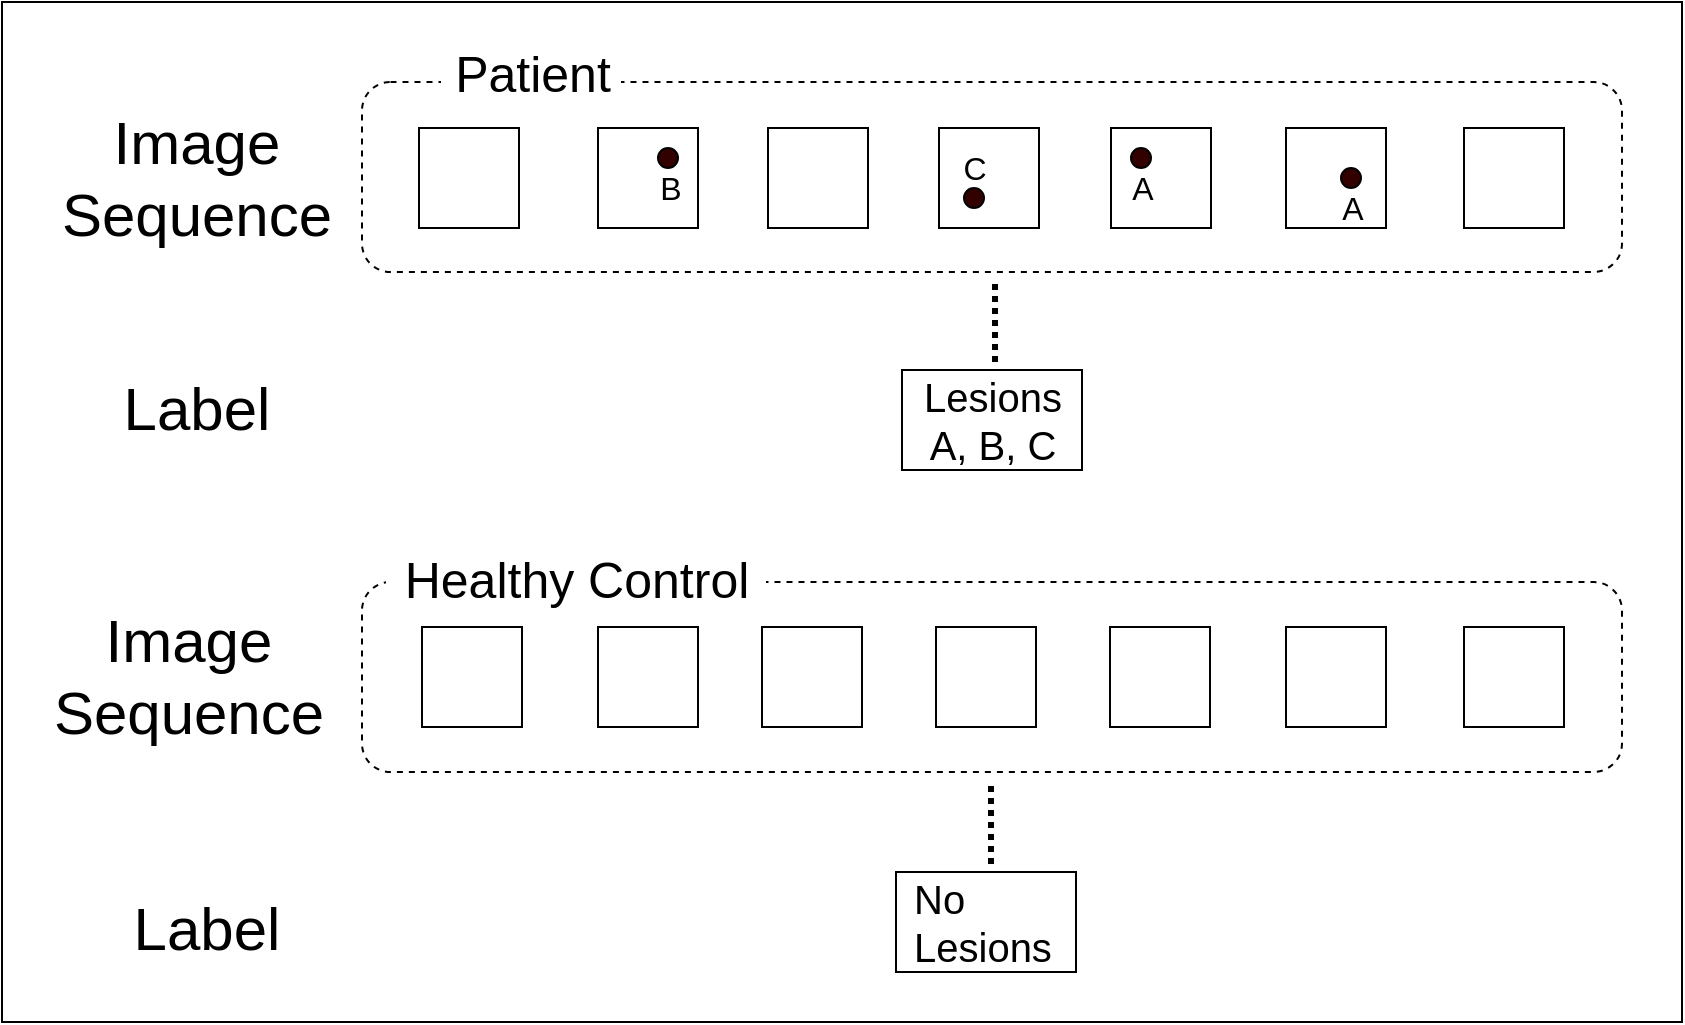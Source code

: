 <mxfile version="12.4.3" type="github" pages="1"><diagram id="6vIDgrJOVcS2hu5d1pO0" name="Page-1"><mxGraphModel dx="2029" dy="1274" grid="1" gridSize="10" guides="1" tooltips="1" connect="1" arrows="1" fold="1" page="1" pageScale="1" pageWidth="827" pageHeight="1169" math="0" shadow="0"><root><mxCell id="0"/><mxCell id="1" parent="0"/><mxCell id="EpTEvnc-EoDcLgxDVzZk-29" value="" style="rounded=0;whiteSpace=wrap;html=1;" parent="1" vertex="1"><mxGeometry x="-140" y="290" width="840" height="510" as="geometry"/></mxCell><mxCell id="EpTEvnc-EoDcLgxDVzZk-30" value="" style="rounded=1;whiteSpace=wrap;html=1;fillColor=#FFFFFF;dashed=1;perimeterSpacing=10;" parent="1" vertex="1"><mxGeometry x="40" y="330" width="630" height="95" as="geometry"/></mxCell><mxCell id="EpTEvnc-EoDcLgxDVzZk-31" value="" style="rounded=0;whiteSpace=wrap;html=1;" parent="1" vertex="1"><mxGeometry x="68.5" y="353" width="50" height="50" as="geometry"/></mxCell><mxCell id="EpTEvnc-EoDcLgxDVzZk-32" value="" style="rounded=0;whiteSpace=wrap;html=1;" parent="1" vertex="1"><mxGeometry x="158" y="353" width="50" height="50" as="geometry"/></mxCell><mxCell id="EpTEvnc-EoDcLgxDVzZk-33" value="" style="rounded=0;whiteSpace=wrap;html=1;" parent="1" vertex="1"><mxGeometry x="243" y="353" width="50" height="50" as="geometry"/></mxCell><mxCell id="EpTEvnc-EoDcLgxDVzZk-34" value="" style="rounded=0;whiteSpace=wrap;html=1;" parent="1" vertex="1"><mxGeometry x="328.5" y="353" width="50" height="50" as="geometry"/></mxCell><mxCell id="EpTEvnc-EoDcLgxDVzZk-35" value="" style="rounded=0;whiteSpace=wrap;html=1;" parent="1" vertex="1"><mxGeometry x="414.5" y="353" width="50" height="50" as="geometry"/></mxCell><mxCell id="EpTEvnc-EoDcLgxDVzZk-36" value="" style="rounded=0;whiteSpace=wrap;html=1;" parent="1" vertex="1"><mxGeometry x="502" y="353" width="50" height="50" as="geometry"/></mxCell><mxCell id="EpTEvnc-EoDcLgxDVzZk-37" value="" style="rounded=0;whiteSpace=wrap;html=1;" parent="1" vertex="1"><mxGeometry x="591" y="353" width="50" height="50" as="geometry"/></mxCell><mxCell id="EpTEvnc-EoDcLgxDVzZk-38" value="" style="ellipse;whiteSpace=wrap;html=1;fillColor=#330000;" parent="1" vertex="1"><mxGeometry x="188" y="363" width="10" height="10" as="geometry"/></mxCell><mxCell id="EpTEvnc-EoDcLgxDVzZk-39" value="" style="ellipse;whiteSpace=wrap;html=1;fillColor=#330000;" parent="1" vertex="1"><mxGeometry x="341" y="383" width="10" height="10" as="geometry"/></mxCell><mxCell id="EpTEvnc-EoDcLgxDVzZk-40" value="" style="ellipse;whiteSpace=wrap;html=1;fillColor=#330000;" parent="1" vertex="1"><mxGeometry x="424.5" y="363" width="10" height="10" as="geometry"/></mxCell><mxCell id="EpTEvnc-EoDcLgxDVzZk-41" value="&lt;font style=&quot;font-size: 16px&quot;&gt;B&lt;/font&gt;" style="text;html=1;align=center;verticalAlign=middle;resizable=0;points=[];;autosize=1;" parent="1" vertex="1"><mxGeometry x="179" y="373" width="30" height="20" as="geometry"/></mxCell><mxCell id="EpTEvnc-EoDcLgxDVzZk-42" value="&lt;font style=&quot;font-size: 16px&quot;&gt;C&lt;/font&gt;" style="text;html=1;align=center;verticalAlign=middle;resizable=0;points=[];;autosize=1;" parent="1" vertex="1"><mxGeometry x="331" y="363" width="30" height="20" as="geometry"/></mxCell><mxCell id="EpTEvnc-EoDcLgxDVzZk-43" value="&lt;font style=&quot;font-size: 16px&quot;&gt;A&lt;/font&gt;" style="text;html=1;align=center;verticalAlign=middle;resizable=0;points=[];;autosize=1;" parent="1" vertex="1"><mxGeometry x="414.5" y="373" width="30" height="20" as="geometry"/></mxCell><mxCell id="EpTEvnc-EoDcLgxDVzZk-44" value="" style="ellipse;whiteSpace=wrap;html=1;fillColor=#330000;" parent="1" vertex="1"><mxGeometry x="529.5" y="373" width="10" height="10" as="geometry"/></mxCell><mxCell id="EpTEvnc-EoDcLgxDVzZk-45" value="&lt;font style=&quot;font-size: 16px&quot;&gt;A&lt;/font&gt;" style="text;html=1;align=center;verticalAlign=middle;resizable=0;points=[];;autosize=1;" parent="1" vertex="1"><mxGeometry x="519.5" y="383" width="30" height="20" as="geometry"/></mxCell><mxCell id="EpTEvnc-EoDcLgxDVzZk-47" value="&lt;font style=&quot;font-size: 20px&quot;&gt;Lesions&lt;br&gt;A, B, C&lt;/font&gt;" style="text;html=1;align=center;verticalAlign=middle;resizable=0;points=[];;autosize=1;strokeColor=#000000;" parent="1" vertex="1"><mxGeometry x="310" y="474" width="90" height="50" as="geometry"/></mxCell><mxCell id="EpTEvnc-EoDcLgxDVzZk-48" value="" style="rounded=1;whiteSpace=wrap;html=1;fillColor=#FFFFFF;dashed=1;perimeterSpacing=10;" parent="1" vertex="1"><mxGeometry x="40" y="580" width="630" height="95" as="geometry"/></mxCell><mxCell id="EpTEvnc-EoDcLgxDVzZk-49" value="" style="rounded=0;whiteSpace=wrap;html=1;" parent="1" vertex="1"><mxGeometry x="70" y="602.5" width="50" height="50" as="geometry"/></mxCell><mxCell id="EpTEvnc-EoDcLgxDVzZk-50" value="" style="rounded=0;whiteSpace=wrap;html=1;" parent="1" vertex="1"><mxGeometry x="158" y="602.5" width="50" height="50" as="geometry"/></mxCell><mxCell id="EpTEvnc-EoDcLgxDVzZk-51" value="" style="rounded=0;whiteSpace=wrap;html=1;" parent="1" vertex="1"><mxGeometry x="240" y="602.5" width="50" height="50" as="geometry"/></mxCell><mxCell id="EpTEvnc-EoDcLgxDVzZk-52" value="" style="rounded=0;whiteSpace=wrap;html=1;" parent="1" vertex="1"><mxGeometry x="327" y="602.5" width="50" height="50" as="geometry"/></mxCell><mxCell id="EpTEvnc-EoDcLgxDVzZk-53" value="" style="rounded=0;whiteSpace=wrap;html=1;" parent="1" vertex="1"><mxGeometry x="414" y="602.5" width="50" height="50" as="geometry"/></mxCell><mxCell id="EpTEvnc-EoDcLgxDVzZk-54" value="" style="rounded=0;whiteSpace=wrap;html=1;" parent="1" vertex="1"><mxGeometry x="502" y="602.5" width="50" height="50" as="geometry"/></mxCell><mxCell id="EpTEvnc-EoDcLgxDVzZk-55" value="" style="rounded=0;whiteSpace=wrap;html=1;" parent="1" vertex="1"><mxGeometry x="591" y="602.5" width="50" height="50" as="geometry"/></mxCell><mxCell id="EpTEvnc-EoDcLgxDVzZk-56" value="&lt;font style=&quot;font-size: 20px&quot;&gt;No&lt;br&gt;Lesions&lt;/font&gt;" style="text;html=1;align=left;verticalAlign=middle;resizable=0;points=[];;autosize=1;strokeColor=#000000;spacingLeft=7;" parent="1" vertex="1"><mxGeometry x="307" y="725" width="90" height="50" as="geometry"/></mxCell><mxCell id="J3x4jzofqW99oZGGaElg-17" value="&lt;font style=&quot;font-size: 30px&quot;&gt;Image&lt;br&gt;Sequence&lt;br&gt;&lt;/font&gt;" style="text;html=1;align=center;verticalAlign=middle;resizable=0;points=[];;autosize=1;" vertex="1" parent="1"><mxGeometry x="-118" y="353" width="150" height="50" as="geometry"/></mxCell><mxCell id="J3x4jzofqW99oZGGaElg-18" value="&lt;font style=&quot;font-size: 30px&quot;&gt;Label&lt;br&gt;&lt;/font&gt;" style="text;html=1;align=center;verticalAlign=middle;resizable=0;points=[];;autosize=1;" vertex="1" parent="1"><mxGeometry x="-88" y="478" width="90" height="30" as="geometry"/></mxCell><mxCell id="J3x4jzofqW99oZGGaElg-31" value="&lt;font style=&quot;font-size: 25px&quot;&gt;Patient&lt;/font&gt;" style="text;html=1;align=center;verticalAlign=middle;resizable=0;points=[];;autosize=1;strokeColor=none;labelBackgroundColor=#ffffff;fillColor=#ffffff;" vertex="1" parent="1"><mxGeometry x="79.5" y="315" width="90" height="20" as="geometry"/></mxCell><mxCell id="J3x4jzofqW99oZGGaElg-33" value="&lt;font&gt;&lt;font style=&quot;font-size: 25px&quot;&gt;Healthy Control&lt;/font&gt;&lt;br&gt;&lt;/font&gt;" style="text;html=1;align=center;verticalAlign=middle;resizable=0;points=[];;autosize=1;strokeColor=none;labelBackgroundColor=#ffffff;fillColor=#ffffff;" vertex="1" parent="1"><mxGeometry x="52" y="568" width="190" height="20" as="geometry"/></mxCell><mxCell id="J3x4jzofqW99oZGGaElg-34" value="&lt;font style=&quot;font-size: 30px&quot;&gt;Image&lt;br&gt;Sequence&lt;br&gt;&lt;/font&gt;" style="text;html=1;align=center;verticalAlign=middle;resizable=0;points=[];;autosize=1;" vertex="1" parent="1"><mxGeometry x="-122" y="602" width="150" height="50" as="geometry"/></mxCell><mxCell id="J3x4jzofqW99oZGGaElg-35" value="&lt;font style=&quot;font-size: 30px&quot;&gt;Label&lt;br&gt;&lt;/font&gt;" style="text;html=1;align=center;verticalAlign=middle;resizable=0;points=[];;autosize=1;" vertex="1" parent="1"><mxGeometry x="-83" y="738" width="90" height="30" as="geometry"/></mxCell><mxCell id="J3x4jzofqW99oZGGaElg-36" value="" style="endArrow=none;dashed=1;html=1;dashPattern=1 1;strokeWidth=3;" edge="1" parent="1"><mxGeometry width="50" height="50" relative="1" as="geometry"><mxPoint x="356.5" y="470" as="sourcePoint"/><mxPoint x="356.5" y="429" as="targetPoint"/></mxGeometry></mxCell><mxCell id="J3x4jzofqW99oZGGaElg-37" value="" style="endArrow=none;dashed=1;html=1;dashPattern=1 1;strokeWidth=3;" edge="1" parent="1"><mxGeometry width="50" height="50" relative="1" as="geometry"><mxPoint x="354.5" y="721" as="sourcePoint"/><mxPoint x="354.5" y="680" as="targetPoint"/></mxGeometry></mxCell></root></mxGraphModel></diagram></mxfile>